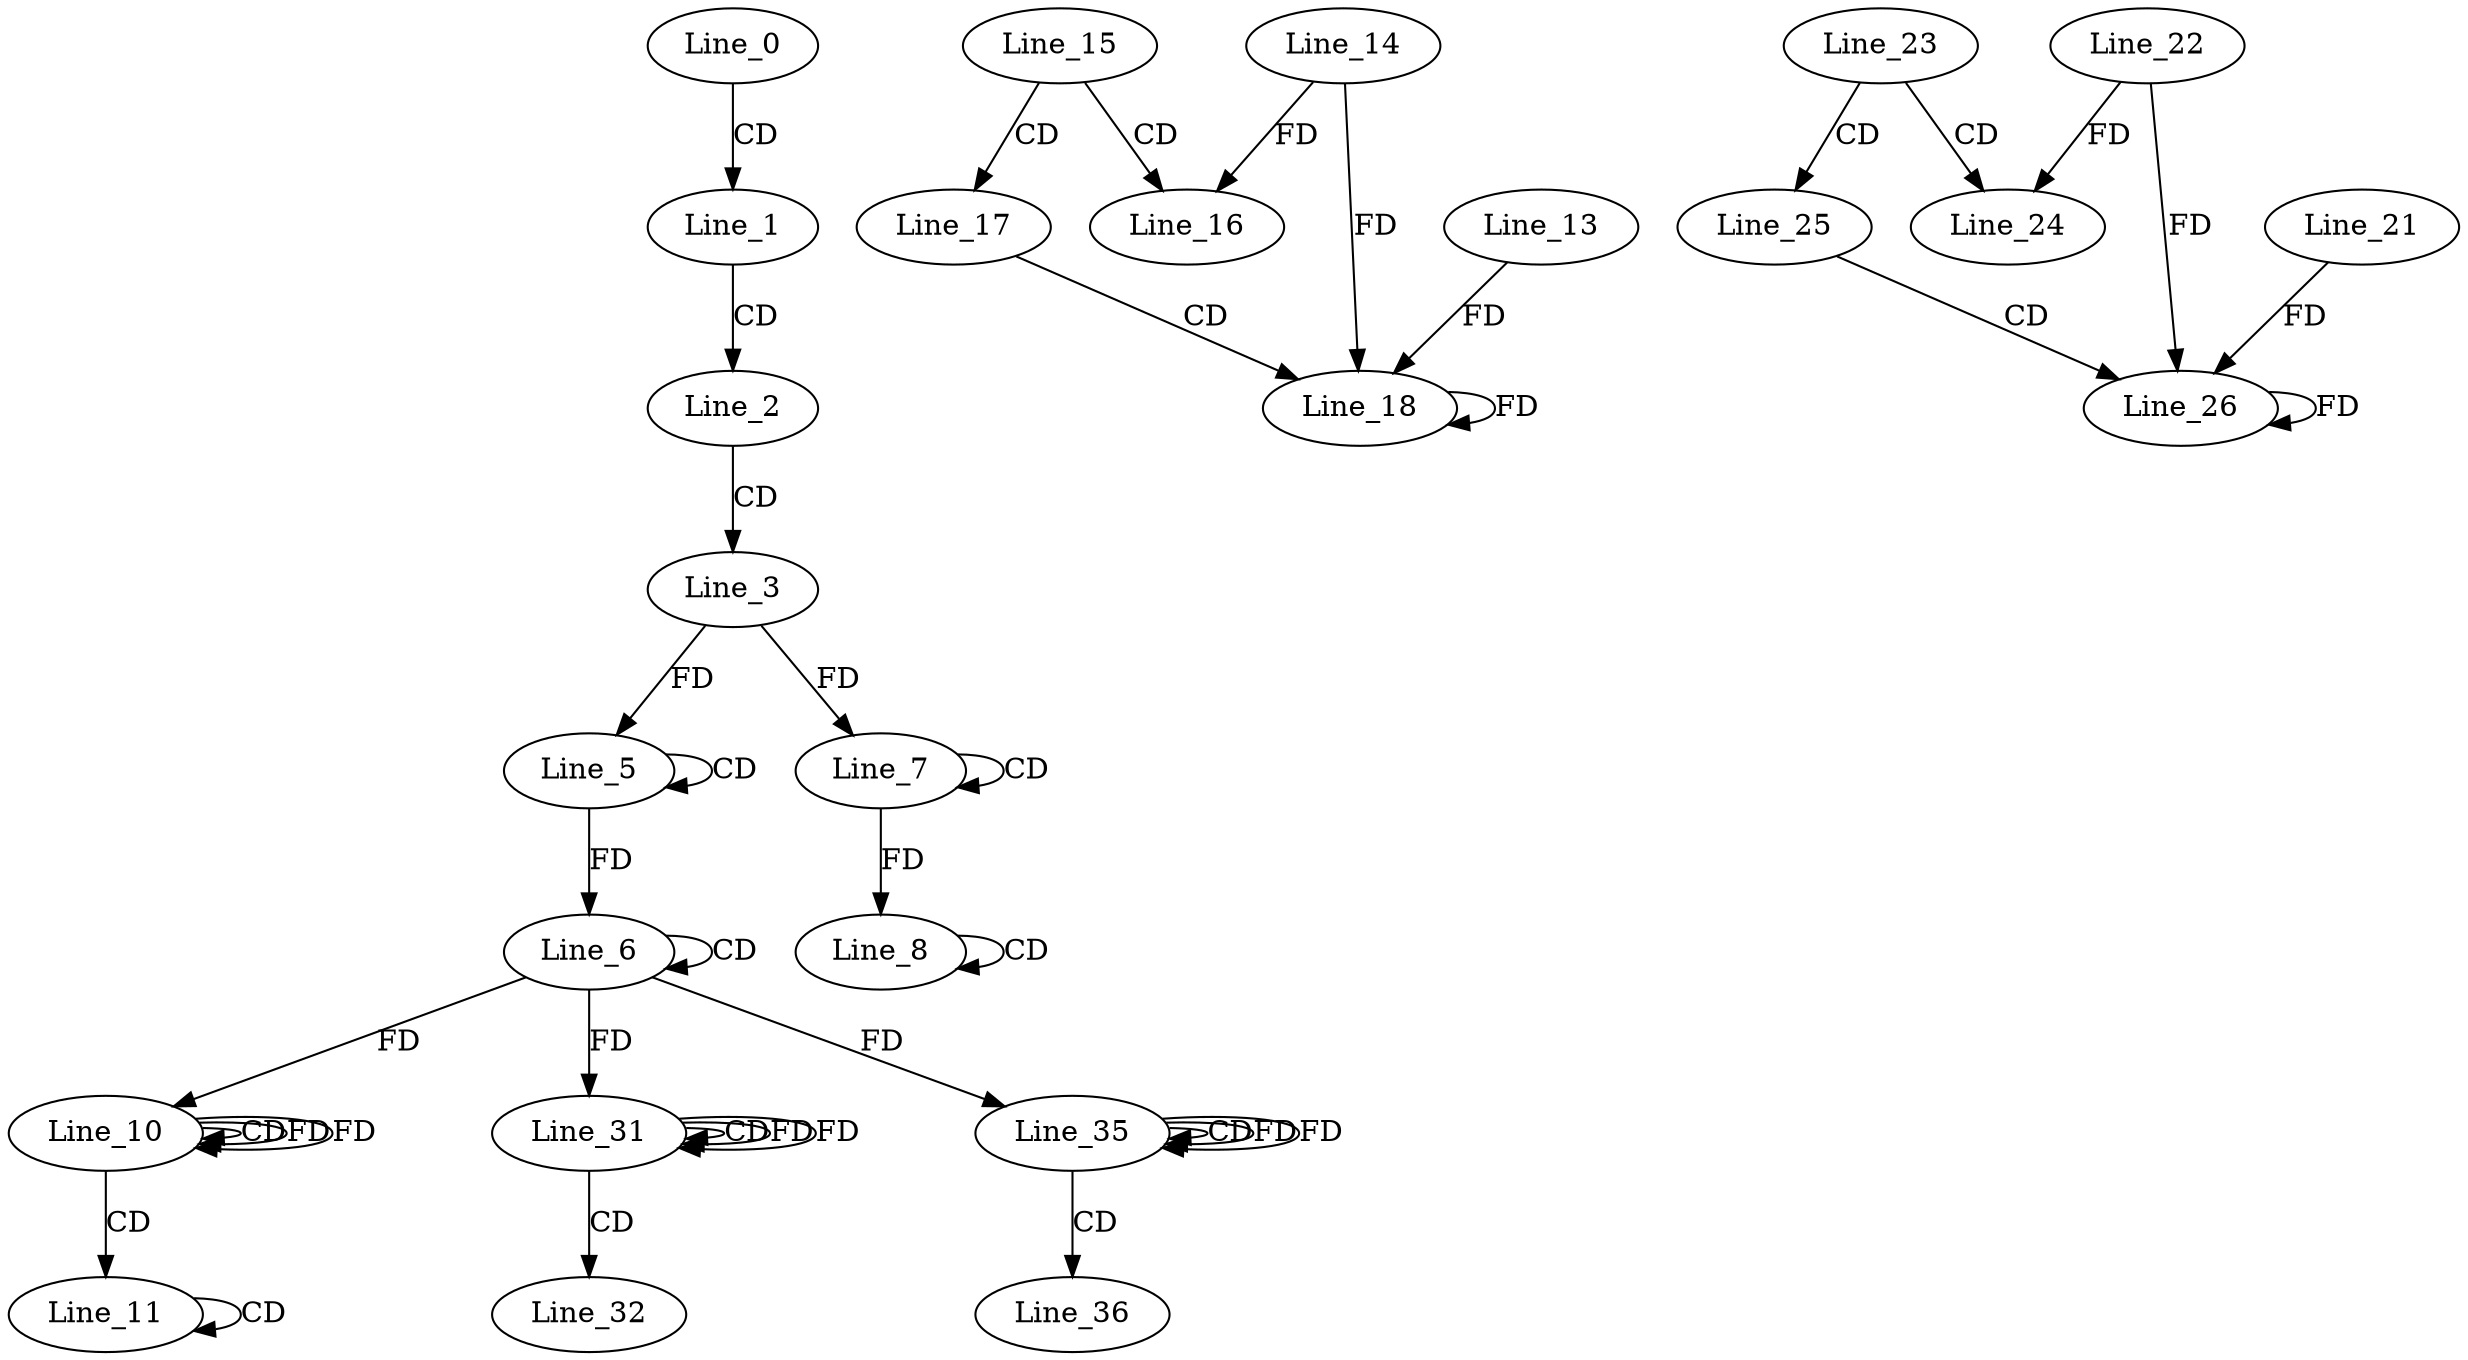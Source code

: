 digraph G {
  Line_0;
  Line_1;
  Line_2;
  Line_3;
  Line_5;
  Line_5;
  Line_6;
  Line_6;
  Line_7;
  Line_7;
  Line_8;
  Line_8;
  Line_10;
  Line_10;
  Line_10;
  Line_11;
  Line_11;
  Line_15;
  Line_16;
  Line_14;
  Line_17;
  Line_18;
  Line_13;
  Line_23;
  Line_24;
  Line_22;
  Line_25;
  Line_26;
  Line_21;
  Line_31;
  Line_31;
  Line_31;
  Line_32;
  Line_35;
  Line_35;
  Line_35;
  Line_36;
  Line_0 -> Line_1 [ label="CD" ];
  Line_1 -> Line_2 [ label="CD" ];
  Line_2 -> Line_3 [ label="CD" ];
  Line_5 -> Line_5 [ label="CD" ];
  Line_3 -> Line_5 [ label="FD" ];
  Line_6 -> Line_6 [ label="CD" ];
  Line_5 -> Line_6 [ label="FD" ];
  Line_7 -> Line_7 [ label="CD" ];
  Line_3 -> Line_7 [ label="FD" ];
  Line_8 -> Line_8 [ label="CD" ];
  Line_7 -> Line_8 [ label="FD" ];
  Line_6 -> Line_10 [ label="FD" ];
  Line_10 -> Line_10 [ label="CD" ];
  Line_10 -> Line_10 [ label="FD" ];
  Line_10 -> Line_11 [ label="CD" ];
  Line_11 -> Line_11 [ label="CD" ];
  Line_15 -> Line_16 [ label="CD" ];
  Line_14 -> Line_16 [ label="FD" ];
  Line_15 -> Line_17 [ label="CD" ];
  Line_17 -> Line_18 [ label="CD" ];
  Line_18 -> Line_18 [ label="FD" ];
  Line_13 -> Line_18 [ label="FD" ];
  Line_14 -> Line_18 [ label="FD" ];
  Line_23 -> Line_24 [ label="CD" ];
  Line_22 -> Line_24 [ label="FD" ];
  Line_23 -> Line_25 [ label="CD" ];
  Line_25 -> Line_26 [ label="CD" ];
  Line_26 -> Line_26 [ label="FD" ];
  Line_21 -> Line_26 [ label="FD" ];
  Line_22 -> Line_26 [ label="FD" ];
  Line_6 -> Line_31 [ label="FD" ];
  Line_31 -> Line_31 [ label="CD" ];
  Line_31 -> Line_31 [ label="FD" ];
  Line_31 -> Line_32 [ label="CD" ];
  Line_6 -> Line_35 [ label="FD" ];
  Line_35 -> Line_35 [ label="CD" ];
  Line_35 -> Line_35 [ label="FD" ];
  Line_35 -> Line_36 [ label="CD" ];
  Line_10 -> Line_10 [ label="FD" ];
  Line_31 -> Line_31 [ label="FD" ];
  Line_35 -> Line_35 [ label="FD" ];
}
